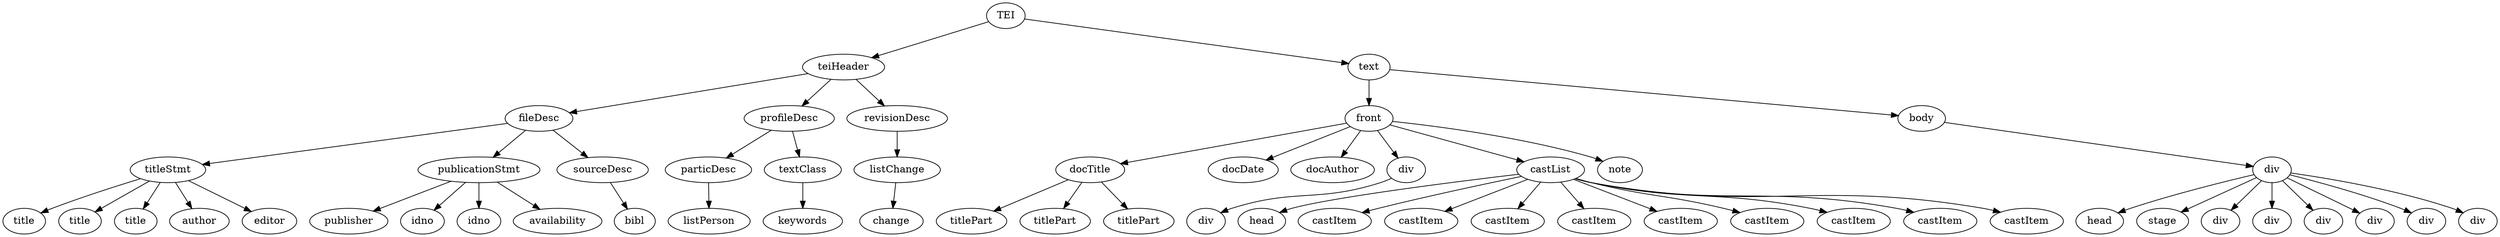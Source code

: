 digraph Tree {
	"t0" [label = "TEI"];
	"t1" [label = "teiHeader"];
	"t2" [label = "fileDesc"];
	"t3" [label = "titleStmt"];
	"t4" [label = "title"];
	"t5" [label = "title"];
	"t6" [label = "title"];
	"t7" [label = "author"];
	"t8" [label = "editor"];
	"t9" [label = "publicationStmt"];
	"t10" [label = "publisher"];
	"t11" [label = "idno"];
	"t12" [label = "idno"];
	"t13" [label = "availability"];
	"t14" [label = "sourceDesc"];
	"t15" [label = "bibl"];
	"t16" [label = "profileDesc"];
	"t17" [label = "particDesc"];
	"t18" [label = "listPerson"];
	"t19" [label = "textClass"];
	"t20" [label = "keywords"];
	"t21" [label = "revisionDesc"];
	"t22" [label = "listChange"];
	"t23" [label = "change"];
	"t24" [label = "text"];
	"t25" [label = "front"];
	"t26" [label = "docTitle"];
	"t27" [label = "titlePart"];
	"t28" [label = "titlePart"];
	"t29" [label = "titlePart"];
	"t30" [label = "docDate"];
	"t31" [label = "docAuthor"];
	"t32" [label = "div"];
	"t33" [label = "div"];
	"t34" [label = "castList"];
	"t35" [label = "head"];
	"t36" [label = "castItem"];
	"t37" [label = "castItem"];
	"t38" [label = "castItem"];
	"t39" [label = "castItem"];
	"t40" [label = "castItem"];
	"t41" [label = "castItem"];
	"t42" [label = "castItem"];
	"t43" [label = "castItem"];
	"t44" [label = "castItem"];
	"t45" [label = "note"];
	"t46" [label = "body"];
	"t47" [label = "div"];
	"t48" [label = "head"];
	"t49" [label = "stage"];
	"t50" [label = "div"];
	"t51" [label = "div"];
	"t52" [label = "div"];
	"t53" [label = "div"];
	"t54" [label = "div"];
	"t55" [label = "div"];
	"t0" -> "t1";
	"t1" -> "t2";
	"t2" -> "t3";
	"t3" -> "t4";
	"t3" -> "t5";
	"t3" -> "t6";
	"t3" -> "t7";
	"t3" -> "t8";
	"t2" -> "t9";
	"t9" -> "t10";
	"t9" -> "t11";
	"t9" -> "t12";
	"t9" -> "t13";
	"t2" -> "t14";
	"t14" -> "t15";
	"t1" -> "t16";
	"t16" -> "t17";
	"t17" -> "t18";
	"t16" -> "t19";
	"t19" -> "t20";
	"t1" -> "t21";
	"t21" -> "t22";
	"t22" -> "t23";
	"t0" -> "t24";
	"t24" -> "t25";
	"t25" -> "t26";
	"t26" -> "t27";
	"t26" -> "t28";
	"t26" -> "t29";
	"t25" -> "t30";
	"t25" -> "t31";
	"t25" -> "t32";
	"t32" -> "t33";
	"t25" -> "t34";
	"t34" -> "t35";
	"t34" -> "t36";
	"t34" -> "t37";
	"t34" -> "t38";
	"t34" -> "t39";
	"t34" -> "t40";
	"t34" -> "t41";
	"t34" -> "t42";
	"t34" -> "t43";
	"t34" -> "t44";
	"t25" -> "t45";
	"t24" -> "t46";
	"t46" -> "t47";
	"t47" -> "t48";
	"t47" -> "t49";
	"t47" -> "t50";
	"t47" -> "t51";
	"t47" -> "t52";
	"t47" -> "t53";
	"t47" -> "t54";
	"t47" -> "t55";
}
